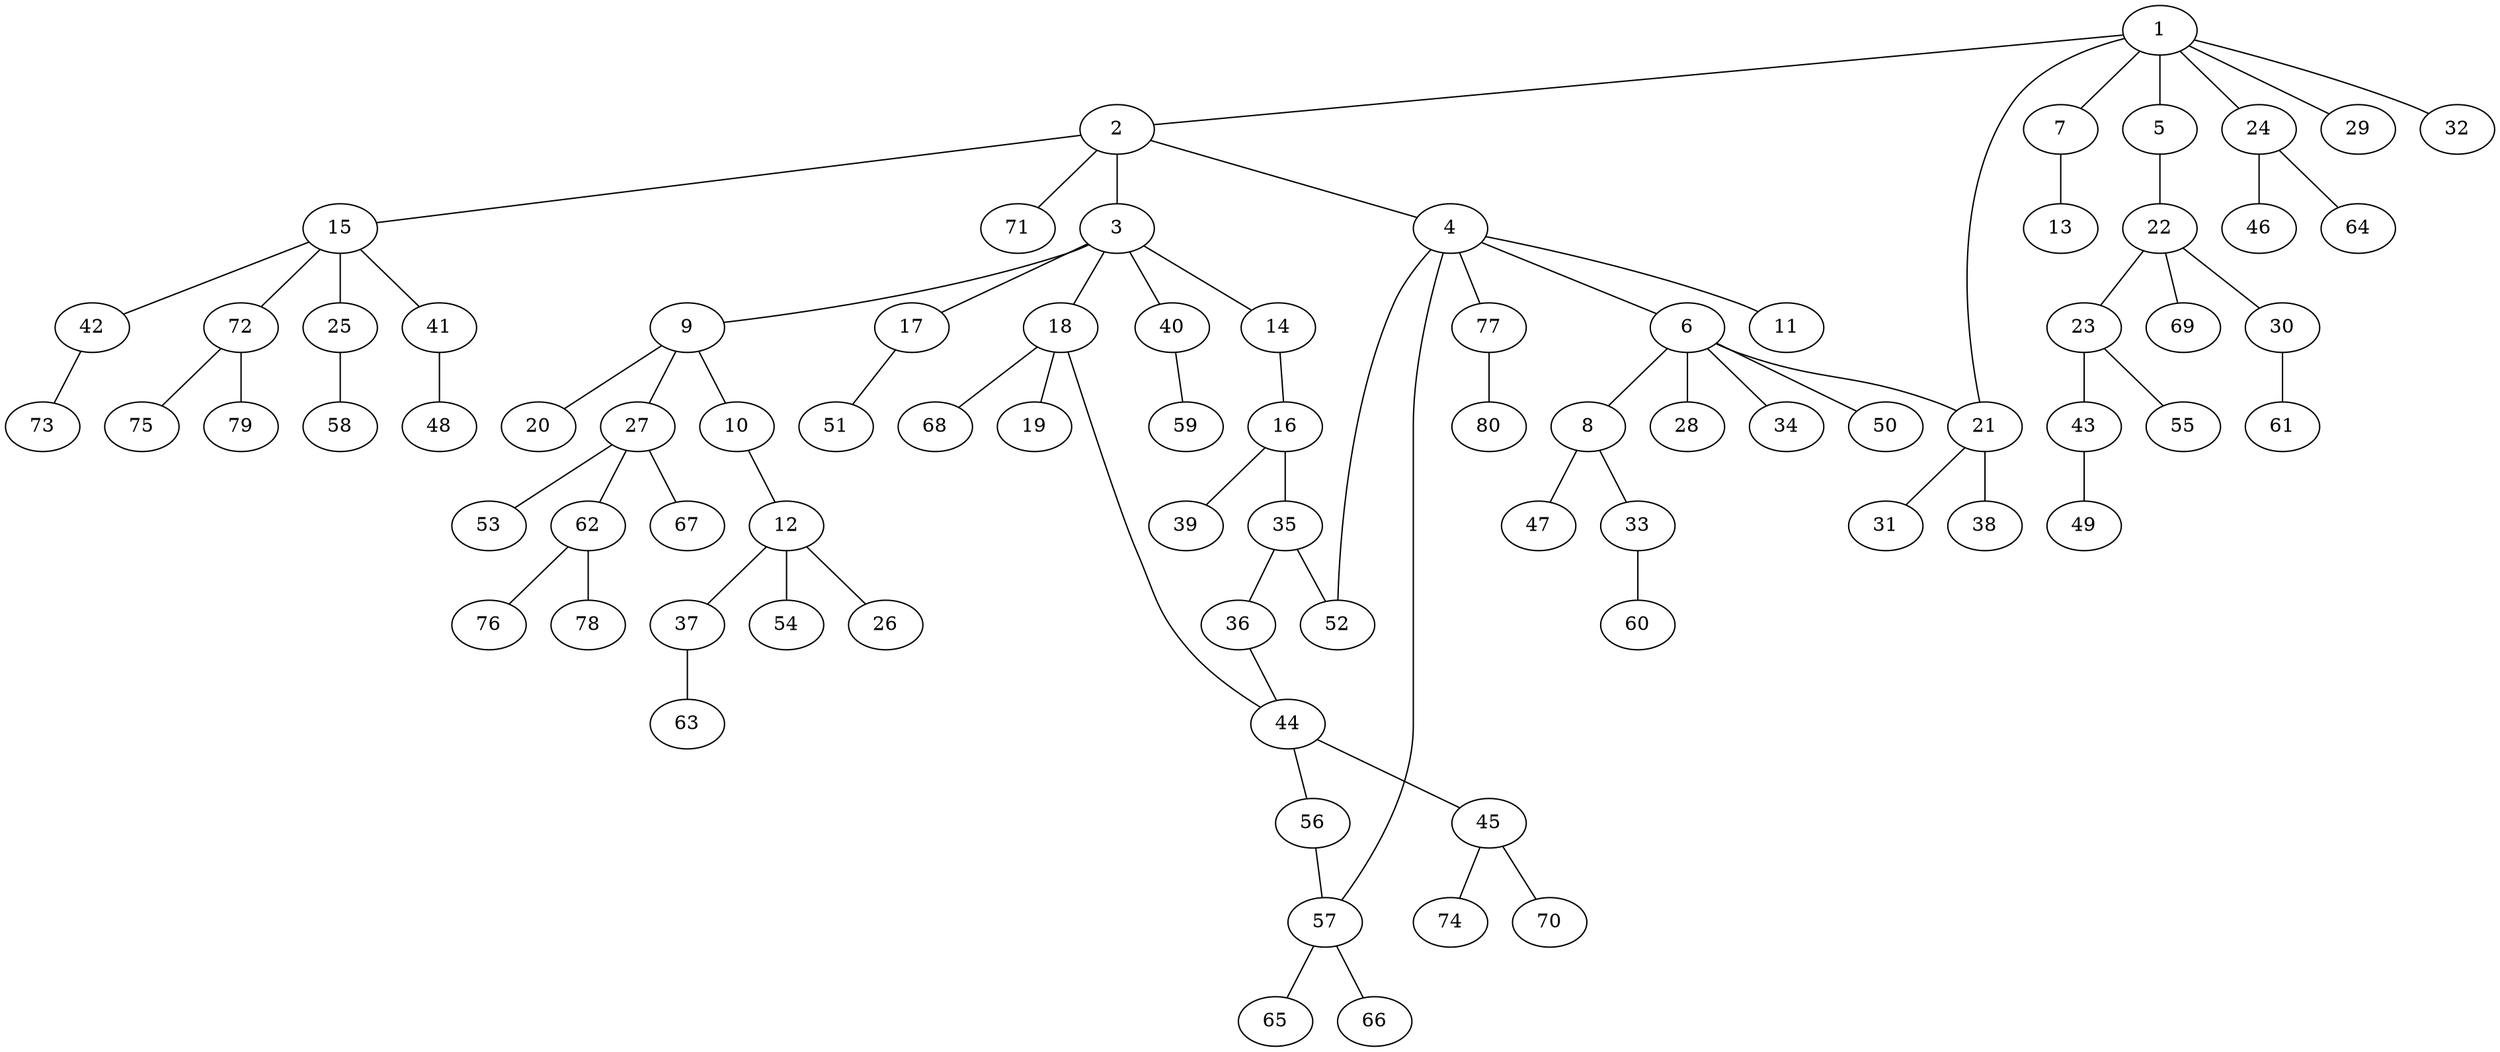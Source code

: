 graph graphname {1--2
1--5
1--7
1--21
1--24
1--29
1--32
2--3
2--4
2--15
2--71
3--9
3--14
3--17
3--18
3--40
4--6
4--11
4--52
4--57
4--77
5--22
6--8
6--21
6--28
6--34
6--50
7--13
8--33
8--47
9--10
9--20
9--27
10--12
12--26
12--37
12--54
14--16
15--25
15--41
15--42
15--72
16--35
16--39
17--51
18--19
18--44
18--68
21--31
21--38
22--23
22--30
22--69
23--43
23--55
24--46
24--64
25--58
27--53
27--62
27--67
30--61
33--60
35--36
35--52
36--44
37--63
40--59
41--48
42--73
43--49
44--45
44--56
45--70
45--74
56--57
57--65
57--66
62--76
62--78
72--75
72--79
77--80
}